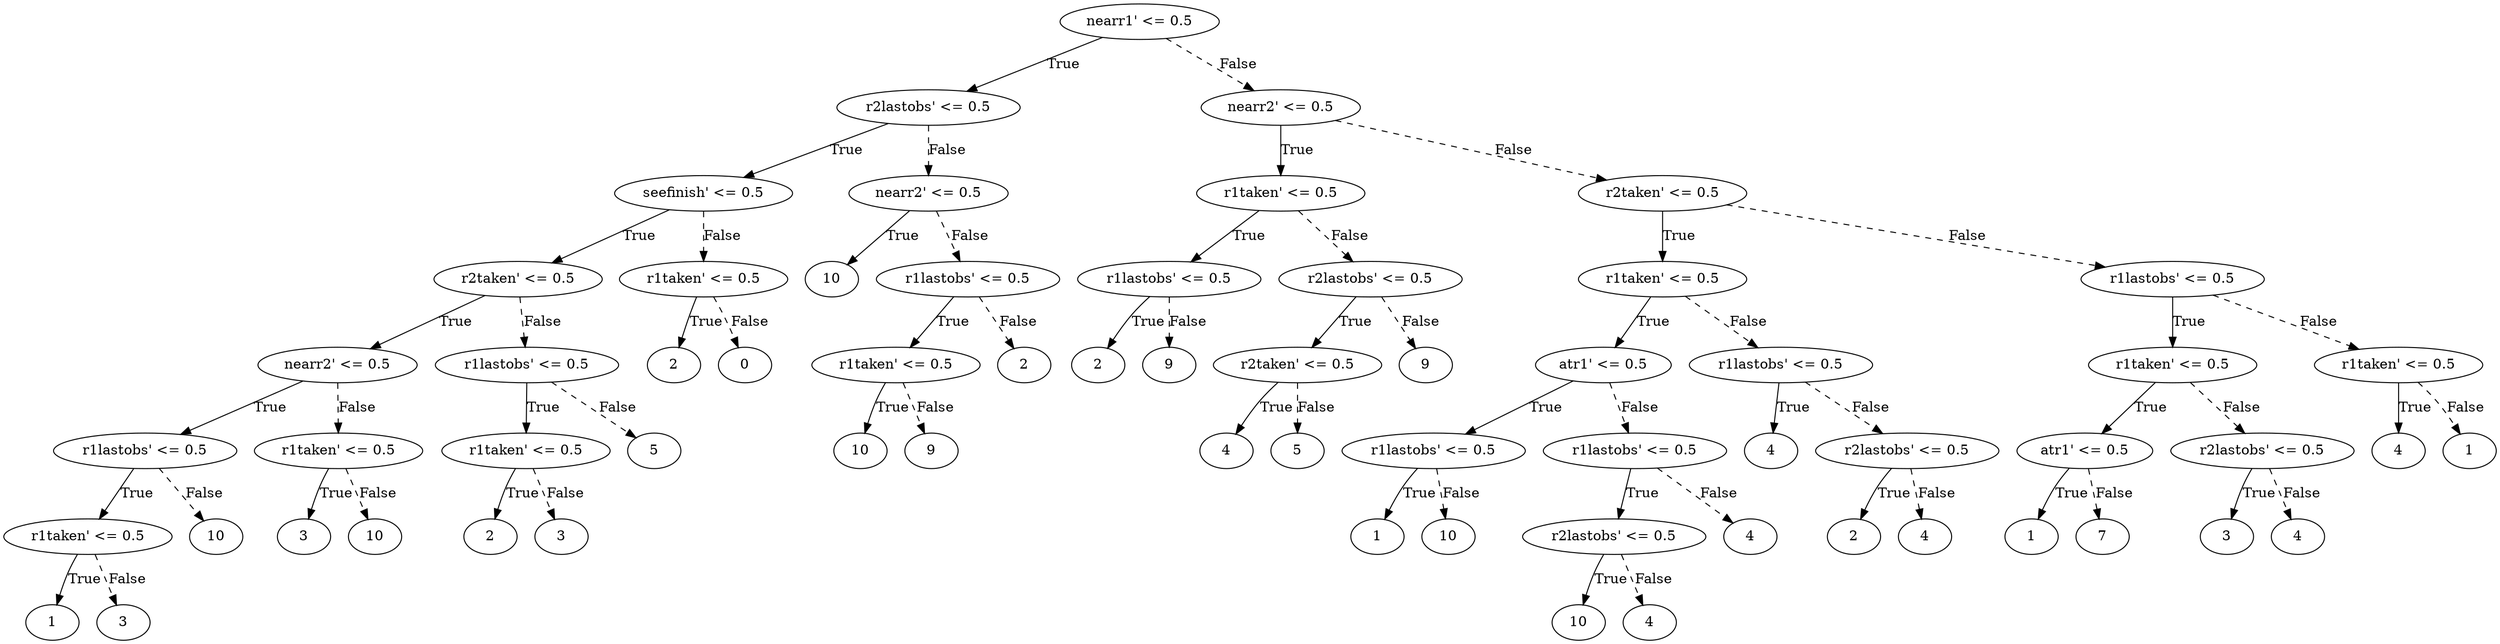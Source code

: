digraph {
0 [label="nearr1' <= 0.5"];
1 [label="r2lastobs' <= 0.5"];
2 [label="seefinish' <= 0.5"];
3 [label="r2taken' <= 0.5"];
4 [label="nearr2' <= 0.5"];
5 [label="r1lastobs' <= 0.5"];
6 [label="r1taken' <= 0.5"];
7 [label="1"];
6 -> 7 [label="True"];
8 [label="3"];
6 -> 8 [style="dashed", label="False"];
5 -> 6 [label="True"];
9 [label="10"];
5 -> 9 [style="dashed", label="False"];
4 -> 5 [label="True"];
10 [label="r1taken' <= 0.5"];
11 [label="3"];
10 -> 11 [label="True"];
12 [label="10"];
10 -> 12 [style="dashed", label="False"];
4 -> 10 [style="dashed", label="False"];
3 -> 4 [label="True"];
13 [label="r1lastobs' <= 0.5"];
14 [label="r1taken' <= 0.5"];
15 [label="2"];
14 -> 15 [label="True"];
16 [label="3"];
14 -> 16 [style="dashed", label="False"];
13 -> 14 [label="True"];
17 [label="5"];
13 -> 17 [style="dashed", label="False"];
3 -> 13 [style="dashed", label="False"];
2 -> 3 [label="True"];
18 [label="r1taken' <= 0.5"];
19 [label="2"];
18 -> 19 [label="True"];
20 [label="0"];
18 -> 20 [style="dashed", label="False"];
2 -> 18 [style="dashed", label="False"];
1 -> 2 [label="True"];
21 [label="nearr2' <= 0.5"];
22 [label="10"];
21 -> 22 [label="True"];
23 [label="r1lastobs' <= 0.5"];
24 [label="r1taken' <= 0.5"];
25 [label="10"];
24 -> 25 [label="True"];
26 [label="9"];
24 -> 26 [style="dashed", label="False"];
23 -> 24 [label="True"];
27 [label="2"];
23 -> 27 [style="dashed", label="False"];
21 -> 23 [style="dashed", label="False"];
1 -> 21 [style="dashed", label="False"];
0 -> 1 [label="True"];
28 [label="nearr2' <= 0.5"];
29 [label="r1taken' <= 0.5"];
30 [label="r1lastobs' <= 0.5"];
31 [label="2"];
30 -> 31 [label="True"];
32 [label="9"];
30 -> 32 [style="dashed", label="False"];
29 -> 30 [label="True"];
33 [label="r2lastobs' <= 0.5"];
34 [label="r2taken' <= 0.5"];
35 [label="4"];
34 -> 35 [label="True"];
36 [label="5"];
34 -> 36 [style="dashed", label="False"];
33 -> 34 [label="True"];
37 [label="9"];
33 -> 37 [style="dashed", label="False"];
29 -> 33 [style="dashed", label="False"];
28 -> 29 [label="True"];
38 [label="r2taken' <= 0.5"];
39 [label="r1taken' <= 0.5"];
40 [label="atr1' <= 0.5"];
41 [label="r1lastobs' <= 0.5"];
42 [label="1"];
41 -> 42 [label="True"];
43 [label="10"];
41 -> 43 [style="dashed", label="False"];
40 -> 41 [label="True"];
44 [label="r1lastobs' <= 0.5"];
45 [label="r2lastobs' <= 0.5"];
46 [label="10"];
45 -> 46 [label="True"];
47 [label="4"];
45 -> 47 [style="dashed", label="False"];
44 -> 45 [label="True"];
48 [label="4"];
44 -> 48 [style="dashed", label="False"];
40 -> 44 [style="dashed", label="False"];
39 -> 40 [label="True"];
49 [label="r1lastobs' <= 0.5"];
50 [label="4"];
49 -> 50 [label="True"];
51 [label="r2lastobs' <= 0.5"];
52 [label="2"];
51 -> 52 [label="True"];
53 [label="4"];
51 -> 53 [style="dashed", label="False"];
49 -> 51 [style="dashed", label="False"];
39 -> 49 [style="dashed", label="False"];
38 -> 39 [label="True"];
54 [label="r1lastobs' <= 0.5"];
55 [label="r1taken' <= 0.5"];
56 [label="atr1' <= 0.5"];
57 [label="1"];
56 -> 57 [label="True"];
58 [label="7"];
56 -> 58 [style="dashed", label="False"];
55 -> 56 [label="True"];
59 [label="r2lastobs' <= 0.5"];
60 [label="3"];
59 -> 60 [label="True"];
61 [label="4"];
59 -> 61 [style="dashed", label="False"];
55 -> 59 [style="dashed", label="False"];
54 -> 55 [label="True"];
62 [label="r1taken' <= 0.5"];
63 [label="4"];
62 -> 63 [label="True"];
64 [label="1"];
62 -> 64 [style="dashed", label="False"];
54 -> 62 [style="dashed", label="False"];
38 -> 54 [style="dashed", label="False"];
28 -> 38 [style="dashed", label="False"];
0 -> 28 [style="dashed", label="False"];

}